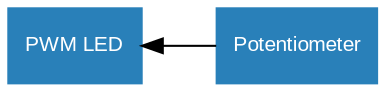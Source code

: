 /* vim: set et sw=4 sts=4: */

digraph {
    graph [rankdir=RL];
    node [shape=rect, style=filled, color="#2980b9", fontname=Arial, fontcolor="#ffffff", fontsize=10];
    edge [arrowhead=normal, style=solid];

    pwmled [label="PWM LED"]

    Potentiometer -> pwmled;
}
